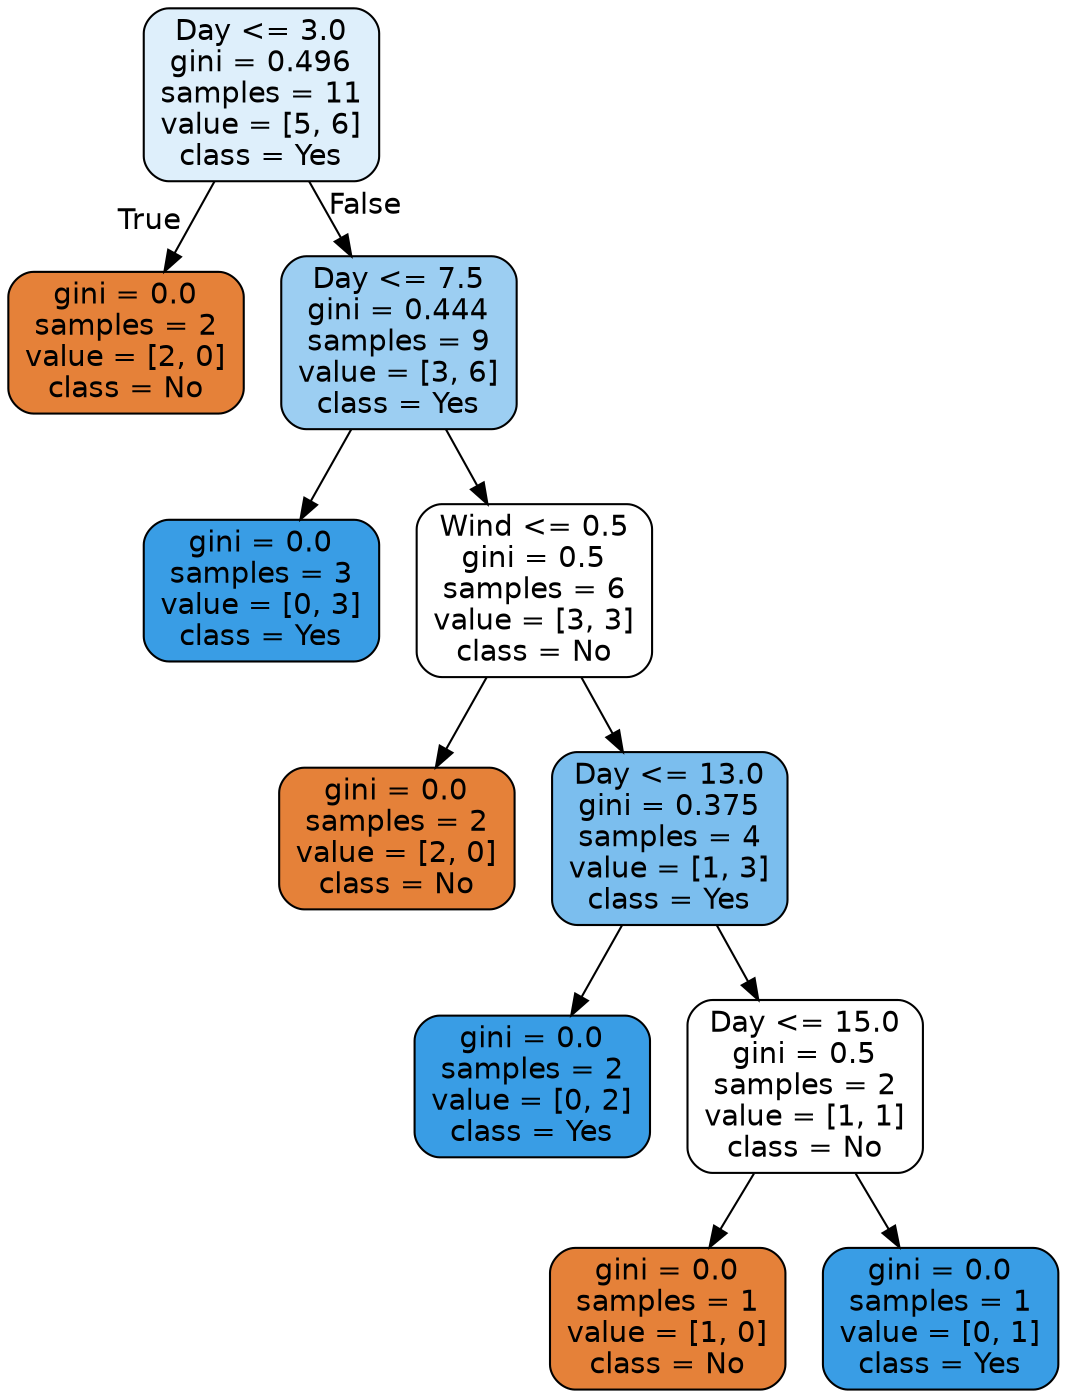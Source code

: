 digraph Tree {
node [shape=box, style="filled, rounded", color="black", fontname="helvetica"] ;
edge [fontname="helvetica"] ;
0 [label="Day <= 3.0\ngini = 0.496\nsamples = 11\nvalue = [5, 6]\nclass = Yes", fillcolor="#deeffb"] ;
1 [label="gini = 0.0\nsamples = 2\nvalue = [2, 0]\nclass = No", fillcolor="#e58139"] ;
0 -> 1 [labeldistance=2.5, labelangle=45, headlabel="True"] ;
2 [label="Day <= 7.5\ngini = 0.444\nsamples = 9\nvalue = [3, 6]\nclass = Yes", fillcolor="#9ccef2"] ;
0 -> 2 [labeldistance=2.5, labelangle=-45, headlabel="False"] ;
3 [label="gini = 0.0\nsamples = 3\nvalue = [0, 3]\nclass = Yes", fillcolor="#399de5"] ;
2 -> 3 ;
4 [label="Wind <= 0.5\ngini = 0.5\nsamples = 6\nvalue = [3, 3]\nclass = No", fillcolor="#ffffff"] ;
2 -> 4 ;
5 [label="gini = 0.0\nsamples = 2\nvalue = [2, 0]\nclass = No", fillcolor="#e58139"] ;
4 -> 5 ;
6 [label="Day <= 13.0\ngini = 0.375\nsamples = 4\nvalue = [1, 3]\nclass = Yes", fillcolor="#7bbeee"] ;
4 -> 6 ;
7 [label="gini = 0.0\nsamples = 2\nvalue = [0, 2]\nclass = Yes", fillcolor="#399de5"] ;
6 -> 7 ;
8 [label="Day <= 15.0\ngini = 0.5\nsamples = 2\nvalue = [1, 1]\nclass = No", fillcolor="#ffffff"] ;
6 -> 8 ;
9 [label="gini = 0.0\nsamples = 1\nvalue = [1, 0]\nclass = No", fillcolor="#e58139"] ;
8 -> 9 ;
10 [label="gini = 0.0\nsamples = 1\nvalue = [0, 1]\nclass = Yes", fillcolor="#399de5"] ;
8 -> 10 ;
}